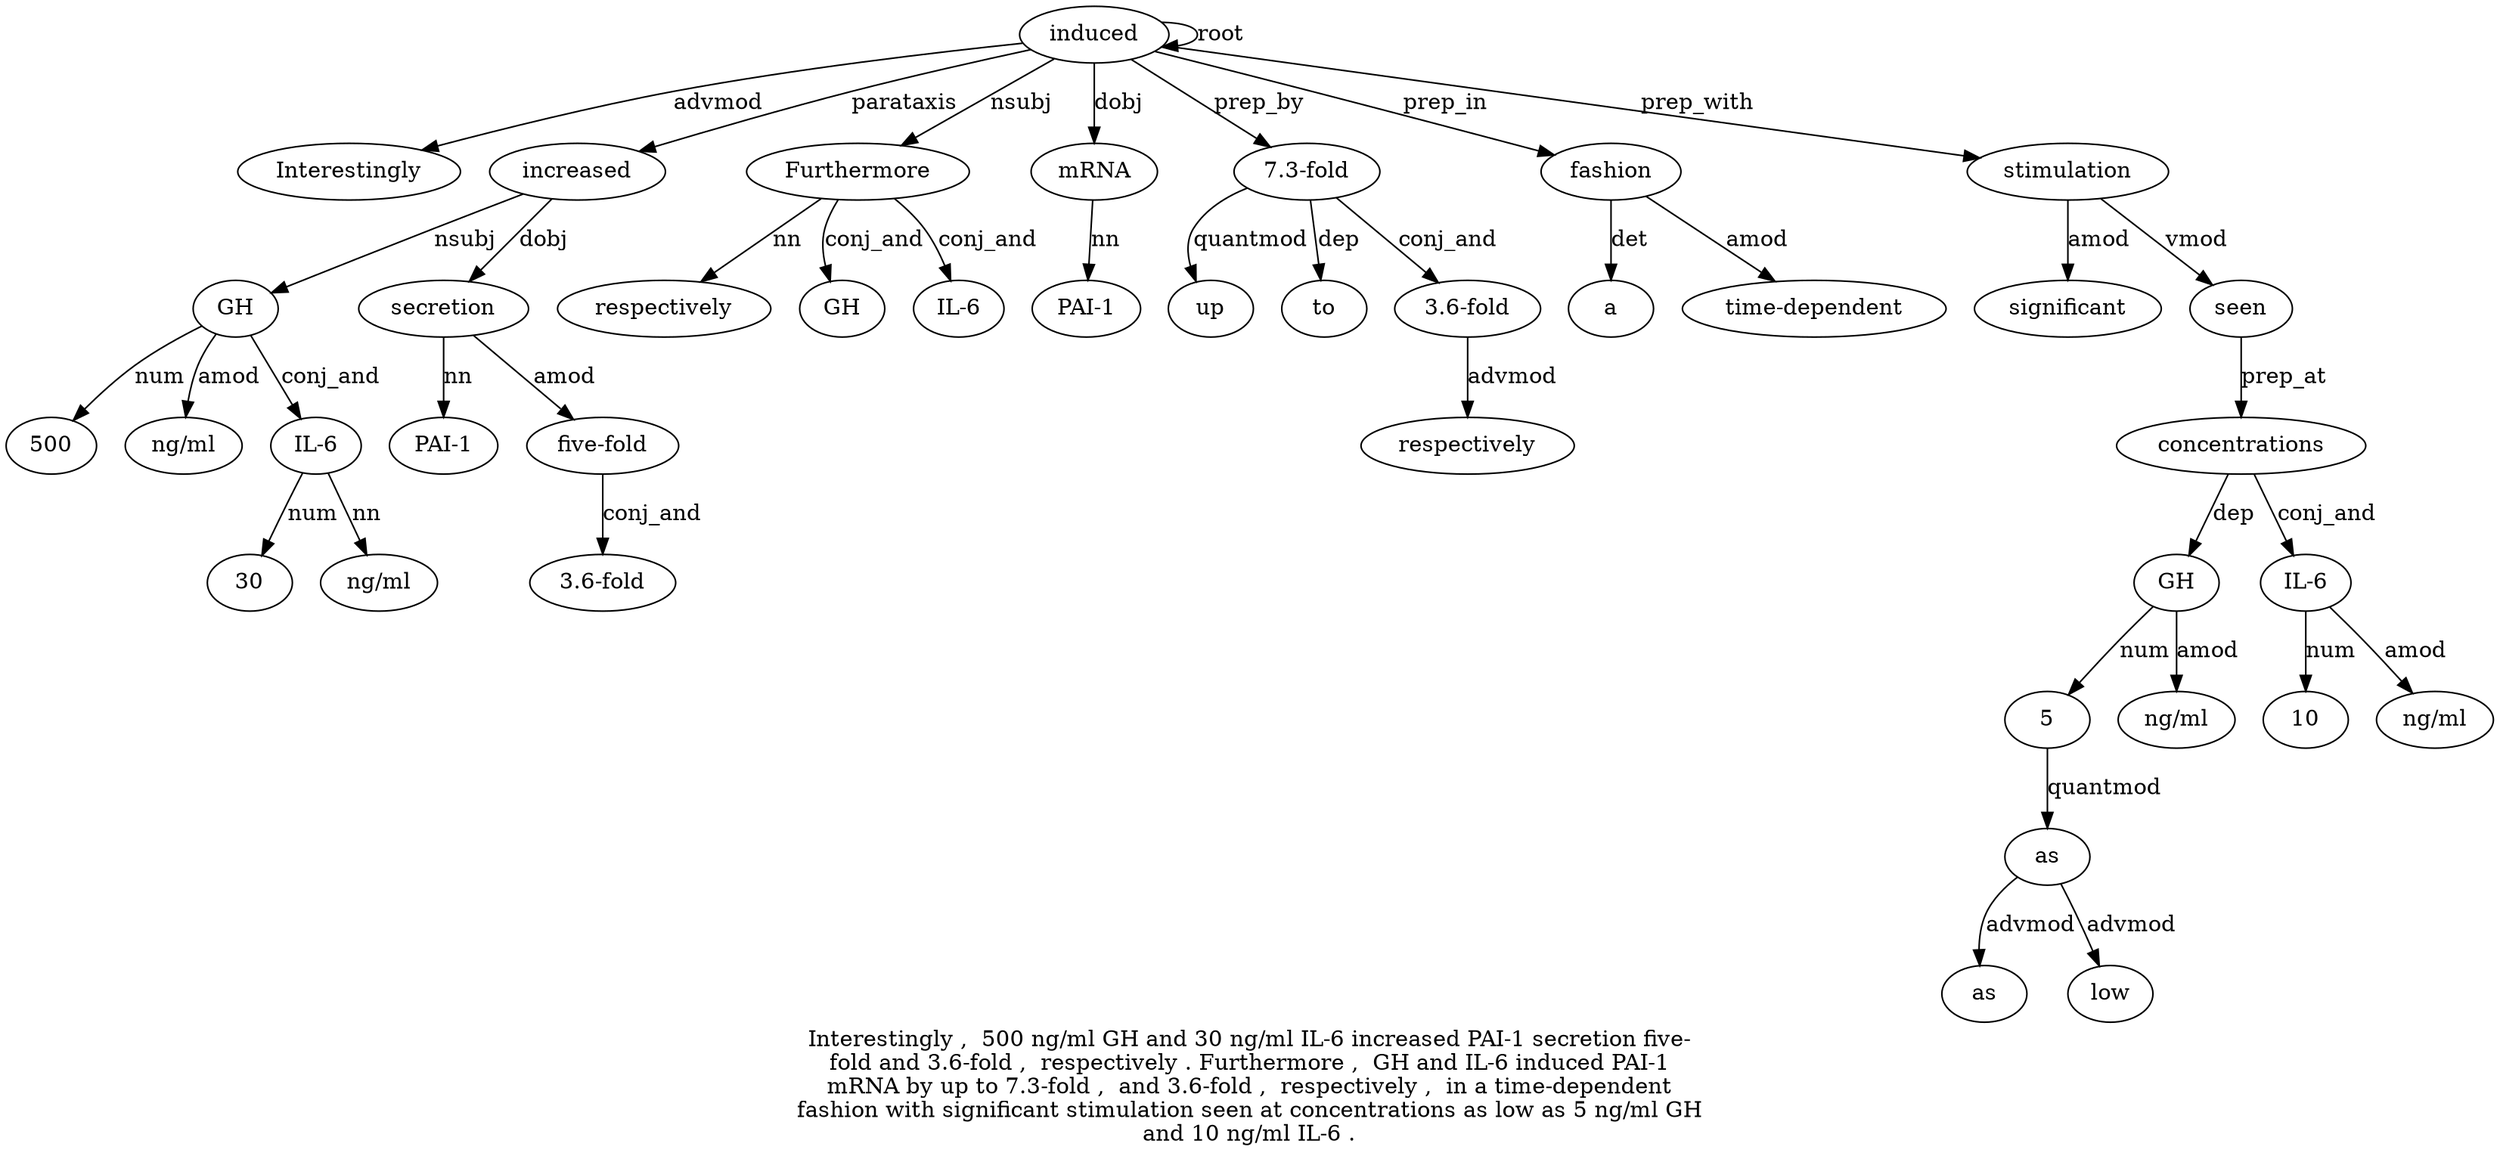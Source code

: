 digraph "Interestingly ,  500 ng/ml GH and 30 ng/ml IL-6 increased PAI-1 secretion five-fold and 3.6-fold ,  respectively . Furthermore ,  GH and IL-6 induced PAI-1 mRNA by up to 7.3-fold ,  and 3.6-fold ,  respectively ,  in a time-dependent fashion with significant stimulation seen at concentrations as low as 5 ng/ml GH and 10 ng/ml IL-6 ." {
label="Interestingly ,  500 ng/ml GH and 30 ng/ml IL-6 increased PAI-1 secretion five-
fold and 3.6-fold ,  respectively . Furthermore ,  GH and IL-6 induced PAI-1
mRNA by up to 7.3-fold ,  and 3.6-fold ,  respectively ,  in a time-dependent
fashion with significant stimulation seen at concentrations as low as 5 ng/ml GH
and 10 ng/ml IL-6 .";
induced24 [style=filled, fillcolor=white, label=induced];
Interestingly1 [style=filled, fillcolor=white, label=Interestingly];
induced24 -> Interestingly1  [label=advmod];
GH5 [style=filled, fillcolor=white, label=GH];
5003 [style=filled, fillcolor=white, label=500];
GH5 -> 5003  [label=num];
"ng/ml4" [style=filled, fillcolor=white, label="ng/ml"];
GH5 -> "ng/ml4"  [label=amod];
increased10 [style=filled, fillcolor=white, label=increased];
increased10 -> GH5  [label=nsubj];
"IL-69" [style=filled, fillcolor=white, label="IL-6"];
307 [style=filled, fillcolor=white, label=30];
"IL-69" -> 307  [label=num];
"ng/ml8" [style=filled, fillcolor=white, label="ng/ml"];
"IL-69" -> "ng/ml8"  [label=nn];
GH5 -> "IL-69"  [label=conj_and];
induced24 -> increased10  [label=parataxis];
secretion12 [style=filled, fillcolor=white, label=secretion];
"PAI-1" [style=filled, fillcolor=white, label="PAI-1"];
secretion12 -> "PAI-1"  [label=nn];
increased10 -> secretion12  [label=dobj];
"five-fold13" [style=filled, fillcolor=white, label="five-fold"];
secretion12 -> "five-fold13"  [label=amod];
"3.6-fold15" [style=filled, fillcolor=white, label="3.6-fold"];
"five-fold13" -> "3.6-fold15"  [label=conj_and];
Furthermore19 [style=filled, fillcolor=white, label=Furthermore];
respectively17 [style=filled, fillcolor=white, label=respectively];
Furthermore19 -> respectively17  [label=nn];
induced24 -> Furthermore19  [label=nsubj];
GH21 [style=filled, fillcolor=white, label=GH];
Furthermore19 -> GH21  [label=conj_and];
"IL-623" [style=filled, fillcolor=white, label="IL-6"];
Furthermore19 -> "IL-623"  [label=conj_and];
induced24 -> induced24  [label=root];
mRNA26 [style=filled, fillcolor=white, label=mRNA];
"PAI-125" [style=filled, fillcolor=white, label="PAI-1"];
mRNA26 -> "PAI-125"  [label=nn];
induced24 -> mRNA26  [label=dobj];
"7.3-fold0" [style=filled, fillcolor=white, label="7.3-fold"];
up28 [style=filled, fillcolor=white, label=up];
"7.3-fold0" -> up28  [label=quantmod];
to29 [style=filled, fillcolor=white, label=to];
"7.3-fold0" -> to29  [label=dep];
induced24 -> "7.3-fold0"  [label=prep_by];
"3.6-fold" [style=filled, fillcolor=white, label="3.6-fold"];
"7.3-fold0" -> "3.6-fold"  [label=conj_and];
respectively35 [style=filled, fillcolor=white, label=respectively];
"3.6-fold" -> respectively35  [label=advmod];
fashion40 [style=filled, fillcolor=white, label=fashion];
a38 [style=filled, fillcolor=white, label=a];
fashion40 -> a38  [label=det];
"time-dependent39" [style=filled, fillcolor=white, label="time-dependent"];
fashion40 -> "time-dependent39"  [label=amod];
induced24 -> fashion40  [label=prep_in];
stimulation43 [style=filled, fillcolor=white, label=stimulation];
significant42 [style=filled, fillcolor=white, label=significant];
stimulation43 -> significant42  [label=amod];
induced24 -> stimulation43  [label=prep_with];
seen44 [style=filled, fillcolor=white, label=seen];
stimulation43 -> seen44  [label=vmod];
concentrations46 [style=filled, fillcolor=white, label=concentrations];
seen44 -> concentrations46  [label=prep_at];
as49 [style=filled, fillcolor=white, label=as];
as47 [style=filled, fillcolor=white, label=as];
as49 -> as47  [label=advmod];
low48 [style=filled, fillcolor=white, label=low];
as49 -> low48  [label=advmod];
550 [style=filled, fillcolor=white, label=5];
550 -> as49  [label=quantmod];
GH52 [style=filled, fillcolor=white, label=GH];
GH52 -> 550  [label=num];
"ng/ml51" [style=filled, fillcolor=white, label="ng/ml"];
GH52 -> "ng/ml51"  [label=amod];
concentrations46 -> GH52  [label=dep];
"IL-65" [style=filled, fillcolor=white, label="IL-6"];
1054 [style=filled, fillcolor=white, label=10];
"IL-65" -> 1054  [label=num];
"ng/ml55" [style=filled, fillcolor=white, label="ng/ml"];
"IL-65" -> "ng/ml55"  [label=amod];
concentrations46 -> "IL-65"  [label=conj_and];
}

